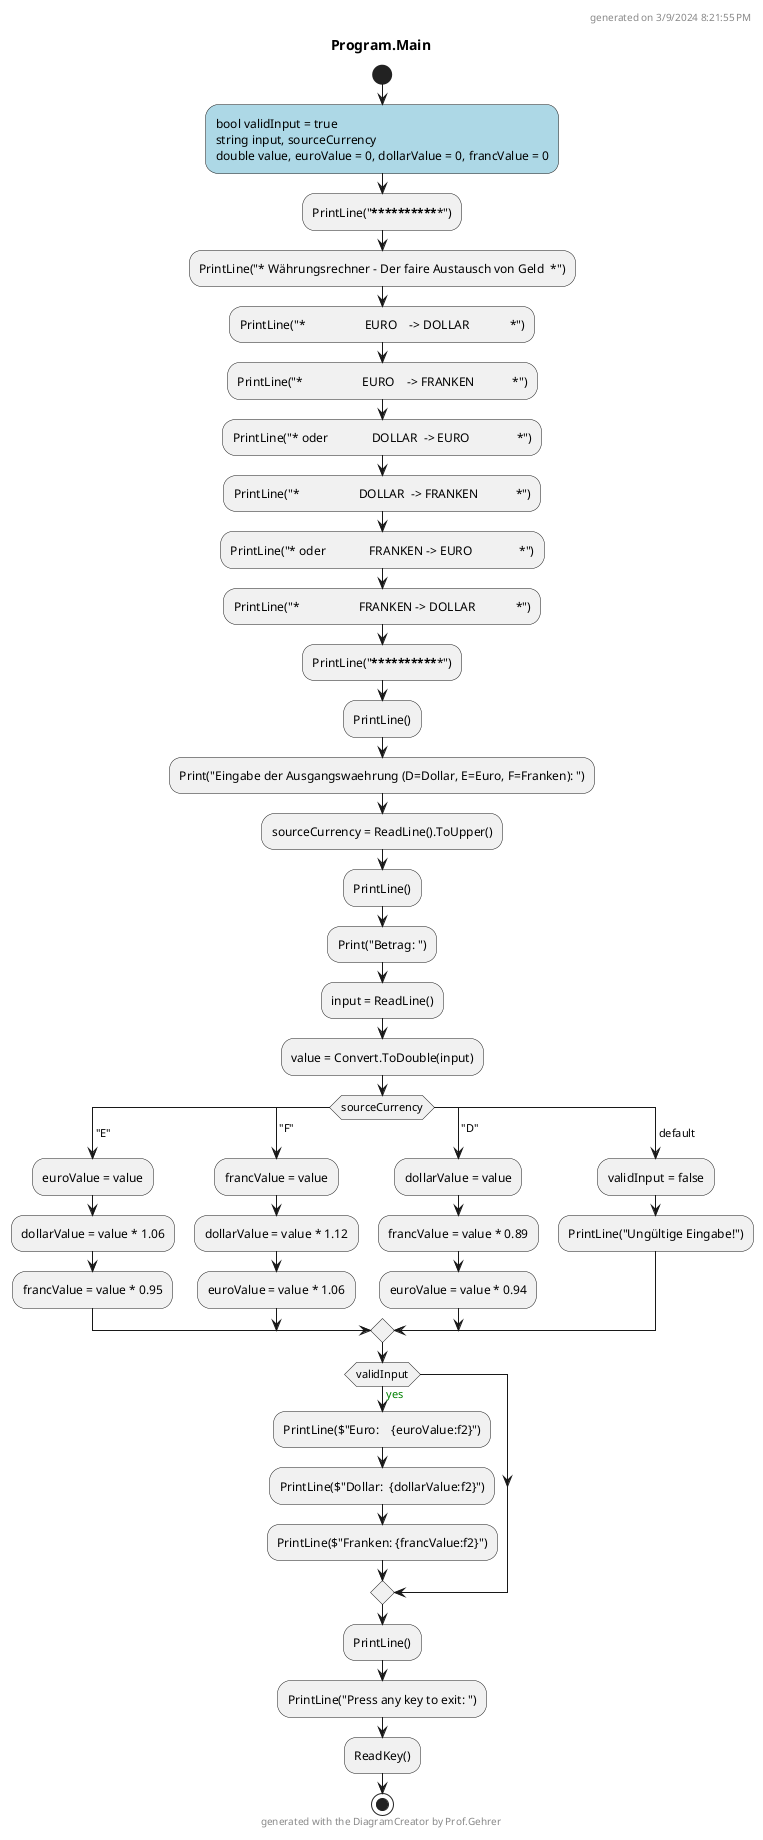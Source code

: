@startuml Program.Main
header
generated on 3/9/2024 8:21:55 PM
end header
title Program.Main
start
#LightBlue:bool validInput = true
string input, sourceCurrency
double value, euroValue = 0, dollarValue = 0, francValue = 0;
:PrintLine("***************************************************");
:PrintLine("* Währungsrechner - Der faire Austausch von Geld  *");
:PrintLine("*                   EURO    -> DOLLAR             *");
:PrintLine("*                   EURO    -> FRANKEN            *");
:PrintLine("* oder              DOLLAR  -> EURO               *");
:PrintLine("*                   DOLLAR  -> FRANKEN            *");
:PrintLine("* oder              FRANKEN -> EURO               *");
:PrintLine("*                   FRANKEN -> DOLLAR             *");
:PrintLine("***************************************************");
:PrintLine();
:Print("Eingabe der Ausgangswaehrung (D=Dollar, E=Euro, F=Franken): ");
:sourceCurrency = ReadLine().ToUpper();
:PrintLine();
:Print("Betrag: ");
:input = ReadLine();
:value = Convert.ToDouble(input);
switch (sourceCurrency)
  case( "E" )
  :euroValue = value;
  :dollarValue = value * 1.06;
  :francValue = value * 0.95;
  case( "F" )
  :francValue = value;
  :dollarValue = value * 1.12;
  :euroValue = value * 1.06;
  case( "D" )
  :dollarValue = value;
  :francValue = value * 0.89;
  :euroValue = value * 0.94;
  case ( default )
  :validInput = false;
  :PrintLine("Ungültige Eingabe!");
endswitch
if (validInput) then (<color:green>yes)
    :PrintLine($"Euro:    {euroValue:f2}");
    :PrintLine($"Dollar:  {dollarValue:f2}");
    :PrintLine($"Franken: {francValue:f2}");
endif
:PrintLine();
:PrintLine("Press any key to exit: ");
:ReadKey();
footer
generated with the DiagramCreator by Prof.Gehrer
end footer
stop
@enduml
